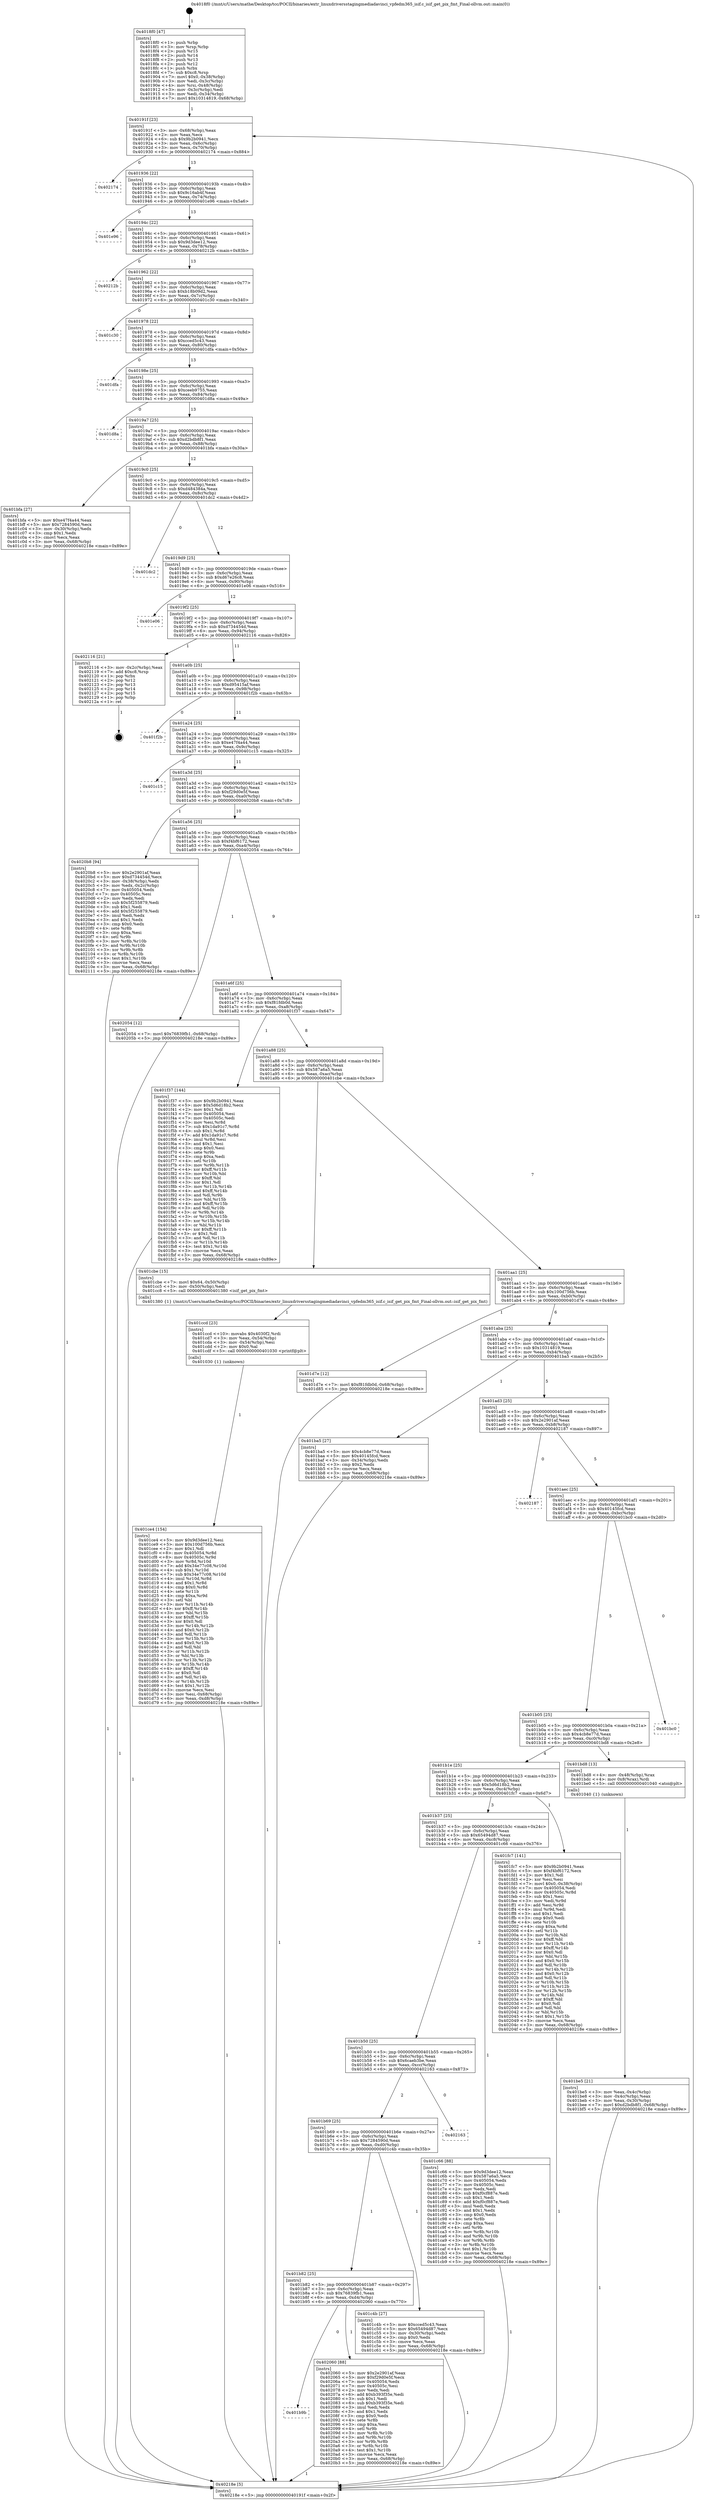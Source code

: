 digraph "0x4018f0" {
  label = "0x4018f0 (/mnt/c/Users/mathe/Desktop/tcc/POCII/binaries/extr_linuxdriversstagingmediadavinci_vpfedm365_isif.c_isif_get_pix_fmt_Final-ollvm.out::main(0))"
  labelloc = "t"
  node[shape=record]

  Entry [label="",width=0.3,height=0.3,shape=circle,fillcolor=black,style=filled]
  "0x40191f" [label="{
     0x40191f [23]\l
     | [instrs]\l
     &nbsp;&nbsp;0x40191f \<+3\>: mov -0x68(%rbp),%eax\l
     &nbsp;&nbsp;0x401922 \<+2\>: mov %eax,%ecx\l
     &nbsp;&nbsp;0x401924 \<+6\>: sub $0x9b2b0941,%ecx\l
     &nbsp;&nbsp;0x40192a \<+3\>: mov %eax,-0x6c(%rbp)\l
     &nbsp;&nbsp;0x40192d \<+3\>: mov %ecx,-0x70(%rbp)\l
     &nbsp;&nbsp;0x401930 \<+6\>: je 0000000000402174 \<main+0x884\>\l
  }"]
  "0x402174" [label="{
     0x402174\l
  }", style=dashed]
  "0x401936" [label="{
     0x401936 [22]\l
     | [instrs]\l
     &nbsp;&nbsp;0x401936 \<+5\>: jmp 000000000040193b \<main+0x4b\>\l
     &nbsp;&nbsp;0x40193b \<+3\>: mov -0x6c(%rbp),%eax\l
     &nbsp;&nbsp;0x40193e \<+5\>: sub $0x9c16ab4f,%eax\l
     &nbsp;&nbsp;0x401943 \<+3\>: mov %eax,-0x74(%rbp)\l
     &nbsp;&nbsp;0x401946 \<+6\>: je 0000000000401e96 \<main+0x5a6\>\l
  }"]
  Exit [label="",width=0.3,height=0.3,shape=circle,fillcolor=black,style=filled,peripheries=2]
  "0x401e96" [label="{
     0x401e96\l
  }", style=dashed]
  "0x40194c" [label="{
     0x40194c [22]\l
     | [instrs]\l
     &nbsp;&nbsp;0x40194c \<+5\>: jmp 0000000000401951 \<main+0x61\>\l
     &nbsp;&nbsp;0x401951 \<+3\>: mov -0x6c(%rbp),%eax\l
     &nbsp;&nbsp;0x401954 \<+5\>: sub $0x9d3dee12,%eax\l
     &nbsp;&nbsp;0x401959 \<+3\>: mov %eax,-0x78(%rbp)\l
     &nbsp;&nbsp;0x40195c \<+6\>: je 000000000040212b \<main+0x83b\>\l
  }"]
  "0x401b9b" [label="{
     0x401b9b\l
  }", style=dashed]
  "0x40212b" [label="{
     0x40212b\l
  }", style=dashed]
  "0x401962" [label="{
     0x401962 [22]\l
     | [instrs]\l
     &nbsp;&nbsp;0x401962 \<+5\>: jmp 0000000000401967 \<main+0x77\>\l
     &nbsp;&nbsp;0x401967 \<+3\>: mov -0x6c(%rbp),%eax\l
     &nbsp;&nbsp;0x40196a \<+5\>: sub $0xb18b09d2,%eax\l
     &nbsp;&nbsp;0x40196f \<+3\>: mov %eax,-0x7c(%rbp)\l
     &nbsp;&nbsp;0x401972 \<+6\>: je 0000000000401c30 \<main+0x340\>\l
  }"]
  "0x402060" [label="{
     0x402060 [88]\l
     | [instrs]\l
     &nbsp;&nbsp;0x402060 \<+5\>: mov $0x2e2901af,%eax\l
     &nbsp;&nbsp;0x402065 \<+5\>: mov $0xf29d0e5f,%ecx\l
     &nbsp;&nbsp;0x40206a \<+7\>: mov 0x405054,%edx\l
     &nbsp;&nbsp;0x402071 \<+7\>: mov 0x40505c,%esi\l
     &nbsp;&nbsp;0x402078 \<+2\>: mov %edx,%edi\l
     &nbsp;&nbsp;0x40207a \<+6\>: add $0xb393f35e,%edi\l
     &nbsp;&nbsp;0x402080 \<+3\>: sub $0x1,%edi\l
     &nbsp;&nbsp;0x402083 \<+6\>: sub $0xb393f35e,%edi\l
     &nbsp;&nbsp;0x402089 \<+3\>: imul %edi,%edx\l
     &nbsp;&nbsp;0x40208c \<+3\>: and $0x1,%edx\l
     &nbsp;&nbsp;0x40208f \<+3\>: cmp $0x0,%edx\l
     &nbsp;&nbsp;0x402092 \<+4\>: sete %r8b\l
     &nbsp;&nbsp;0x402096 \<+3\>: cmp $0xa,%esi\l
     &nbsp;&nbsp;0x402099 \<+4\>: setl %r9b\l
     &nbsp;&nbsp;0x40209d \<+3\>: mov %r8b,%r10b\l
     &nbsp;&nbsp;0x4020a0 \<+3\>: and %r9b,%r10b\l
     &nbsp;&nbsp;0x4020a3 \<+3\>: xor %r9b,%r8b\l
     &nbsp;&nbsp;0x4020a6 \<+3\>: or %r8b,%r10b\l
     &nbsp;&nbsp;0x4020a9 \<+4\>: test $0x1,%r10b\l
     &nbsp;&nbsp;0x4020ad \<+3\>: cmovne %ecx,%eax\l
     &nbsp;&nbsp;0x4020b0 \<+3\>: mov %eax,-0x68(%rbp)\l
     &nbsp;&nbsp;0x4020b3 \<+5\>: jmp 000000000040218e \<main+0x89e\>\l
  }"]
  "0x401c30" [label="{
     0x401c30\l
  }", style=dashed]
  "0x401978" [label="{
     0x401978 [22]\l
     | [instrs]\l
     &nbsp;&nbsp;0x401978 \<+5\>: jmp 000000000040197d \<main+0x8d\>\l
     &nbsp;&nbsp;0x40197d \<+3\>: mov -0x6c(%rbp),%eax\l
     &nbsp;&nbsp;0x401980 \<+5\>: sub $0xcced5c43,%eax\l
     &nbsp;&nbsp;0x401985 \<+3\>: mov %eax,-0x80(%rbp)\l
     &nbsp;&nbsp;0x401988 \<+6\>: je 0000000000401dfa \<main+0x50a\>\l
  }"]
  "0x401ce4" [label="{
     0x401ce4 [154]\l
     | [instrs]\l
     &nbsp;&nbsp;0x401ce4 \<+5\>: mov $0x9d3dee12,%esi\l
     &nbsp;&nbsp;0x401ce9 \<+5\>: mov $0x100d756b,%ecx\l
     &nbsp;&nbsp;0x401cee \<+2\>: mov $0x1,%dl\l
     &nbsp;&nbsp;0x401cf0 \<+8\>: mov 0x405054,%r8d\l
     &nbsp;&nbsp;0x401cf8 \<+8\>: mov 0x40505c,%r9d\l
     &nbsp;&nbsp;0x401d00 \<+3\>: mov %r8d,%r10d\l
     &nbsp;&nbsp;0x401d03 \<+7\>: add $0x34e77c08,%r10d\l
     &nbsp;&nbsp;0x401d0a \<+4\>: sub $0x1,%r10d\l
     &nbsp;&nbsp;0x401d0e \<+7\>: sub $0x34e77c08,%r10d\l
     &nbsp;&nbsp;0x401d15 \<+4\>: imul %r10d,%r8d\l
     &nbsp;&nbsp;0x401d19 \<+4\>: and $0x1,%r8d\l
     &nbsp;&nbsp;0x401d1d \<+4\>: cmp $0x0,%r8d\l
     &nbsp;&nbsp;0x401d21 \<+4\>: sete %r11b\l
     &nbsp;&nbsp;0x401d25 \<+4\>: cmp $0xa,%r9d\l
     &nbsp;&nbsp;0x401d29 \<+3\>: setl %bl\l
     &nbsp;&nbsp;0x401d2c \<+3\>: mov %r11b,%r14b\l
     &nbsp;&nbsp;0x401d2f \<+4\>: xor $0xff,%r14b\l
     &nbsp;&nbsp;0x401d33 \<+3\>: mov %bl,%r15b\l
     &nbsp;&nbsp;0x401d36 \<+4\>: xor $0xff,%r15b\l
     &nbsp;&nbsp;0x401d3a \<+3\>: xor $0x0,%dl\l
     &nbsp;&nbsp;0x401d3d \<+3\>: mov %r14b,%r12b\l
     &nbsp;&nbsp;0x401d40 \<+4\>: and $0x0,%r12b\l
     &nbsp;&nbsp;0x401d44 \<+3\>: and %dl,%r11b\l
     &nbsp;&nbsp;0x401d47 \<+3\>: mov %r15b,%r13b\l
     &nbsp;&nbsp;0x401d4a \<+4\>: and $0x0,%r13b\l
     &nbsp;&nbsp;0x401d4e \<+2\>: and %dl,%bl\l
     &nbsp;&nbsp;0x401d50 \<+3\>: or %r11b,%r12b\l
     &nbsp;&nbsp;0x401d53 \<+3\>: or %bl,%r13b\l
     &nbsp;&nbsp;0x401d56 \<+3\>: xor %r13b,%r12b\l
     &nbsp;&nbsp;0x401d59 \<+3\>: or %r15b,%r14b\l
     &nbsp;&nbsp;0x401d5c \<+4\>: xor $0xff,%r14b\l
     &nbsp;&nbsp;0x401d60 \<+3\>: or $0x0,%dl\l
     &nbsp;&nbsp;0x401d63 \<+3\>: and %dl,%r14b\l
     &nbsp;&nbsp;0x401d66 \<+3\>: or %r14b,%r12b\l
     &nbsp;&nbsp;0x401d69 \<+4\>: test $0x1,%r12b\l
     &nbsp;&nbsp;0x401d6d \<+3\>: cmovne %ecx,%esi\l
     &nbsp;&nbsp;0x401d70 \<+3\>: mov %esi,-0x68(%rbp)\l
     &nbsp;&nbsp;0x401d73 \<+6\>: mov %eax,-0xd8(%rbp)\l
     &nbsp;&nbsp;0x401d79 \<+5\>: jmp 000000000040218e \<main+0x89e\>\l
  }"]
  "0x401dfa" [label="{
     0x401dfa\l
  }", style=dashed]
  "0x40198e" [label="{
     0x40198e [25]\l
     | [instrs]\l
     &nbsp;&nbsp;0x40198e \<+5\>: jmp 0000000000401993 \<main+0xa3\>\l
     &nbsp;&nbsp;0x401993 \<+3\>: mov -0x6c(%rbp),%eax\l
     &nbsp;&nbsp;0x401996 \<+5\>: sub $0xceeb9755,%eax\l
     &nbsp;&nbsp;0x40199b \<+6\>: mov %eax,-0x84(%rbp)\l
     &nbsp;&nbsp;0x4019a1 \<+6\>: je 0000000000401d8a \<main+0x49a\>\l
  }"]
  "0x401ccd" [label="{
     0x401ccd [23]\l
     | [instrs]\l
     &nbsp;&nbsp;0x401ccd \<+10\>: movabs $0x4030f2,%rdi\l
     &nbsp;&nbsp;0x401cd7 \<+3\>: mov %eax,-0x54(%rbp)\l
     &nbsp;&nbsp;0x401cda \<+3\>: mov -0x54(%rbp),%esi\l
     &nbsp;&nbsp;0x401cdd \<+2\>: mov $0x0,%al\l
     &nbsp;&nbsp;0x401cdf \<+5\>: call 0000000000401030 \<printf@plt\>\l
     | [calls]\l
     &nbsp;&nbsp;0x401030 \{1\} (unknown)\l
  }"]
  "0x401d8a" [label="{
     0x401d8a\l
  }", style=dashed]
  "0x4019a7" [label="{
     0x4019a7 [25]\l
     | [instrs]\l
     &nbsp;&nbsp;0x4019a7 \<+5\>: jmp 00000000004019ac \<main+0xbc\>\l
     &nbsp;&nbsp;0x4019ac \<+3\>: mov -0x6c(%rbp),%eax\l
     &nbsp;&nbsp;0x4019af \<+5\>: sub $0xd2bdb8f1,%eax\l
     &nbsp;&nbsp;0x4019b4 \<+6\>: mov %eax,-0x88(%rbp)\l
     &nbsp;&nbsp;0x4019ba \<+6\>: je 0000000000401bfa \<main+0x30a\>\l
  }"]
  "0x401b82" [label="{
     0x401b82 [25]\l
     | [instrs]\l
     &nbsp;&nbsp;0x401b82 \<+5\>: jmp 0000000000401b87 \<main+0x297\>\l
     &nbsp;&nbsp;0x401b87 \<+3\>: mov -0x6c(%rbp),%eax\l
     &nbsp;&nbsp;0x401b8a \<+5\>: sub $0x76839fb1,%eax\l
     &nbsp;&nbsp;0x401b8f \<+6\>: mov %eax,-0xd4(%rbp)\l
     &nbsp;&nbsp;0x401b95 \<+6\>: je 0000000000402060 \<main+0x770\>\l
  }"]
  "0x401bfa" [label="{
     0x401bfa [27]\l
     | [instrs]\l
     &nbsp;&nbsp;0x401bfa \<+5\>: mov $0xe47f4a44,%eax\l
     &nbsp;&nbsp;0x401bff \<+5\>: mov $0x7284590d,%ecx\l
     &nbsp;&nbsp;0x401c04 \<+3\>: mov -0x30(%rbp),%edx\l
     &nbsp;&nbsp;0x401c07 \<+3\>: cmp $0x1,%edx\l
     &nbsp;&nbsp;0x401c0a \<+3\>: cmovl %ecx,%eax\l
     &nbsp;&nbsp;0x401c0d \<+3\>: mov %eax,-0x68(%rbp)\l
     &nbsp;&nbsp;0x401c10 \<+5\>: jmp 000000000040218e \<main+0x89e\>\l
  }"]
  "0x4019c0" [label="{
     0x4019c0 [25]\l
     | [instrs]\l
     &nbsp;&nbsp;0x4019c0 \<+5\>: jmp 00000000004019c5 \<main+0xd5\>\l
     &nbsp;&nbsp;0x4019c5 \<+3\>: mov -0x6c(%rbp),%eax\l
     &nbsp;&nbsp;0x4019c8 \<+5\>: sub $0xd484384a,%eax\l
     &nbsp;&nbsp;0x4019cd \<+6\>: mov %eax,-0x8c(%rbp)\l
     &nbsp;&nbsp;0x4019d3 \<+6\>: je 0000000000401dc2 \<main+0x4d2\>\l
  }"]
  "0x401c4b" [label="{
     0x401c4b [27]\l
     | [instrs]\l
     &nbsp;&nbsp;0x401c4b \<+5\>: mov $0xcced5c43,%eax\l
     &nbsp;&nbsp;0x401c50 \<+5\>: mov $0x65494d87,%ecx\l
     &nbsp;&nbsp;0x401c55 \<+3\>: mov -0x30(%rbp),%edx\l
     &nbsp;&nbsp;0x401c58 \<+3\>: cmp $0x0,%edx\l
     &nbsp;&nbsp;0x401c5b \<+3\>: cmove %ecx,%eax\l
     &nbsp;&nbsp;0x401c5e \<+3\>: mov %eax,-0x68(%rbp)\l
     &nbsp;&nbsp;0x401c61 \<+5\>: jmp 000000000040218e \<main+0x89e\>\l
  }"]
  "0x401dc2" [label="{
     0x401dc2\l
  }", style=dashed]
  "0x4019d9" [label="{
     0x4019d9 [25]\l
     | [instrs]\l
     &nbsp;&nbsp;0x4019d9 \<+5\>: jmp 00000000004019de \<main+0xee\>\l
     &nbsp;&nbsp;0x4019de \<+3\>: mov -0x6c(%rbp),%eax\l
     &nbsp;&nbsp;0x4019e1 \<+5\>: sub $0xd67e26c8,%eax\l
     &nbsp;&nbsp;0x4019e6 \<+6\>: mov %eax,-0x90(%rbp)\l
     &nbsp;&nbsp;0x4019ec \<+6\>: je 0000000000401e06 \<main+0x516\>\l
  }"]
  "0x401b69" [label="{
     0x401b69 [25]\l
     | [instrs]\l
     &nbsp;&nbsp;0x401b69 \<+5\>: jmp 0000000000401b6e \<main+0x27e\>\l
     &nbsp;&nbsp;0x401b6e \<+3\>: mov -0x6c(%rbp),%eax\l
     &nbsp;&nbsp;0x401b71 \<+5\>: sub $0x7284590d,%eax\l
     &nbsp;&nbsp;0x401b76 \<+6\>: mov %eax,-0xd0(%rbp)\l
     &nbsp;&nbsp;0x401b7c \<+6\>: je 0000000000401c4b \<main+0x35b\>\l
  }"]
  "0x401e06" [label="{
     0x401e06\l
  }", style=dashed]
  "0x4019f2" [label="{
     0x4019f2 [25]\l
     | [instrs]\l
     &nbsp;&nbsp;0x4019f2 \<+5\>: jmp 00000000004019f7 \<main+0x107\>\l
     &nbsp;&nbsp;0x4019f7 \<+3\>: mov -0x6c(%rbp),%eax\l
     &nbsp;&nbsp;0x4019fa \<+5\>: sub $0xd734454d,%eax\l
     &nbsp;&nbsp;0x4019ff \<+6\>: mov %eax,-0x94(%rbp)\l
     &nbsp;&nbsp;0x401a05 \<+6\>: je 0000000000402116 \<main+0x826\>\l
  }"]
  "0x402163" [label="{
     0x402163\l
  }", style=dashed]
  "0x402116" [label="{
     0x402116 [21]\l
     | [instrs]\l
     &nbsp;&nbsp;0x402116 \<+3\>: mov -0x2c(%rbp),%eax\l
     &nbsp;&nbsp;0x402119 \<+7\>: add $0xc8,%rsp\l
     &nbsp;&nbsp;0x402120 \<+1\>: pop %rbx\l
     &nbsp;&nbsp;0x402121 \<+2\>: pop %r12\l
     &nbsp;&nbsp;0x402123 \<+2\>: pop %r13\l
     &nbsp;&nbsp;0x402125 \<+2\>: pop %r14\l
     &nbsp;&nbsp;0x402127 \<+2\>: pop %r15\l
     &nbsp;&nbsp;0x402129 \<+1\>: pop %rbp\l
     &nbsp;&nbsp;0x40212a \<+1\>: ret\l
  }"]
  "0x401a0b" [label="{
     0x401a0b [25]\l
     | [instrs]\l
     &nbsp;&nbsp;0x401a0b \<+5\>: jmp 0000000000401a10 \<main+0x120\>\l
     &nbsp;&nbsp;0x401a10 \<+3\>: mov -0x6c(%rbp),%eax\l
     &nbsp;&nbsp;0x401a13 \<+5\>: sub $0xd95415af,%eax\l
     &nbsp;&nbsp;0x401a18 \<+6\>: mov %eax,-0x98(%rbp)\l
     &nbsp;&nbsp;0x401a1e \<+6\>: je 0000000000401f2b \<main+0x63b\>\l
  }"]
  "0x401b50" [label="{
     0x401b50 [25]\l
     | [instrs]\l
     &nbsp;&nbsp;0x401b50 \<+5\>: jmp 0000000000401b55 \<main+0x265\>\l
     &nbsp;&nbsp;0x401b55 \<+3\>: mov -0x6c(%rbp),%eax\l
     &nbsp;&nbsp;0x401b58 \<+5\>: sub $0x6caeb3be,%eax\l
     &nbsp;&nbsp;0x401b5d \<+6\>: mov %eax,-0xcc(%rbp)\l
     &nbsp;&nbsp;0x401b63 \<+6\>: je 0000000000402163 \<main+0x873\>\l
  }"]
  "0x401f2b" [label="{
     0x401f2b\l
  }", style=dashed]
  "0x401a24" [label="{
     0x401a24 [25]\l
     | [instrs]\l
     &nbsp;&nbsp;0x401a24 \<+5\>: jmp 0000000000401a29 \<main+0x139\>\l
     &nbsp;&nbsp;0x401a29 \<+3\>: mov -0x6c(%rbp),%eax\l
     &nbsp;&nbsp;0x401a2c \<+5\>: sub $0xe47f4a44,%eax\l
     &nbsp;&nbsp;0x401a31 \<+6\>: mov %eax,-0x9c(%rbp)\l
     &nbsp;&nbsp;0x401a37 \<+6\>: je 0000000000401c15 \<main+0x325\>\l
  }"]
  "0x401c66" [label="{
     0x401c66 [88]\l
     | [instrs]\l
     &nbsp;&nbsp;0x401c66 \<+5\>: mov $0x9d3dee12,%eax\l
     &nbsp;&nbsp;0x401c6b \<+5\>: mov $0x587a6a5,%ecx\l
     &nbsp;&nbsp;0x401c70 \<+7\>: mov 0x405054,%edx\l
     &nbsp;&nbsp;0x401c77 \<+7\>: mov 0x40505c,%esi\l
     &nbsp;&nbsp;0x401c7e \<+2\>: mov %edx,%edi\l
     &nbsp;&nbsp;0x401c80 \<+6\>: sub $0xf0cf887e,%edi\l
     &nbsp;&nbsp;0x401c86 \<+3\>: sub $0x1,%edi\l
     &nbsp;&nbsp;0x401c89 \<+6\>: add $0xf0cf887e,%edi\l
     &nbsp;&nbsp;0x401c8f \<+3\>: imul %edi,%edx\l
     &nbsp;&nbsp;0x401c92 \<+3\>: and $0x1,%edx\l
     &nbsp;&nbsp;0x401c95 \<+3\>: cmp $0x0,%edx\l
     &nbsp;&nbsp;0x401c98 \<+4\>: sete %r8b\l
     &nbsp;&nbsp;0x401c9c \<+3\>: cmp $0xa,%esi\l
     &nbsp;&nbsp;0x401c9f \<+4\>: setl %r9b\l
     &nbsp;&nbsp;0x401ca3 \<+3\>: mov %r8b,%r10b\l
     &nbsp;&nbsp;0x401ca6 \<+3\>: and %r9b,%r10b\l
     &nbsp;&nbsp;0x401ca9 \<+3\>: xor %r9b,%r8b\l
     &nbsp;&nbsp;0x401cac \<+3\>: or %r8b,%r10b\l
     &nbsp;&nbsp;0x401caf \<+4\>: test $0x1,%r10b\l
     &nbsp;&nbsp;0x401cb3 \<+3\>: cmovne %ecx,%eax\l
     &nbsp;&nbsp;0x401cb6 \<+3\>: mov %eax,-0x68(%rbp)\l
     &nbsp;&nbsp;0x401cb9 \<+5\>: jmp 000000000040218e \<main+0x89e\>\l
  }"]
  "0x401c15" [label="{
     0x401c15\l
  }", style=dashed]
  "0x401a3d" [label="{
     0x401a3d [25]\l
     | [instrs]\l
     &nbsp;&nbsp;0x401a3d \<+5\>: jmp 0000000000401a42 \<main+0x152\>\l
     &nbsp;&nbsp;0x401a42 \<+3\>: mov -0x6c(%rbp),%eax\l
     &nbsp;&nbsp;0x401a45 \<+5\>: sub $0xf29d0e5f,%eax\l
     &nbsp;&nbsp;0x401a4a \<+6\>: mov %eax,-0xa0(%rbp)\l
     &nbsp;&nbsp;0x401a50 \<+6\>: je 00000000004020b8 \<main+0x7c8\>\l
  }"]
  "0x401b37" [label="{
     0x401b37 [25]\l
     | [instrs]\l
     &nbsp;&nbsp;0x401b37 \<+5\>: jmp 0000000000401b3c \<main+0x24c\>\l
     &nbsp;&nbsp;0x401b3c \<+3\>: mov -0x6c(%rbp),%eax\l
     &nbsp;&nbsp;0x401b3f \<+5\>: sub $0x65494d87,%eax\l
     &nbsp;&nbsp;0x401b44 \<+6\>: mov %eax,-0xc8(%rbp)\l
     &nbsp;&nbsp;0x401b4a \<+6\>: je 0000000000401c66 \<main+0x376\>\l
  }"]
  "0x4020b8" [label="{
     0x4020b8 [94]\l
     | [instrs]\l
     &nbsp;&nbsp;0x4020b8 \<+5\>: mov $0x2e2901af,%eax\l
     &nbsp;&nbsp;0x4020bd \<+5\>: mov $0xd734454d,%ecx\l
     &nbsp;&nbsp;0x4020c2 \<+3\>: mov -0x38(%rbp),%edx\l
     &nbsp;&nbsp;0x4020c5 \<+3\>: mov %edx,-0x2c(%rbp)\l
     &nbsp;&nbsp;0x4020c8 \<+7\>: mov 0x405054,%edx\l
     &nbsp;&nbsp;0x4020cf \<+7\>: mov 0x40505c,%esi\l
     &nbsp;&nbsp;0x4020d6 \<+2\>: mov %edx,%edi\l
     &nbsp;&nbsp;0x4020d8 \<+6\>: sub $0x5f255879,%edi\l
     &nbsp;&nbsp;0x4020de \<+3\>: sub $0x1,%edi\l
     &nbsp;&nbsp;0x4020e1 \<+6\>: add $0x5f255879,%edi\l
     &nbsp;&nbsp;0x4020e7 \<+3\>: imul %edi,%edx\l
     &nbsp;&nbsp;0x4020ea \<+3\>: and $0x1,%edx\l
     &nbsp;&nbsp;0x4020ed \<+3\>: cmp $0x0,%edx\l
     &nbsp;&nbsp;0x4020f0 \<+4\>: sete %r8b\l
     &nbsp;&nbsp;0x4020f4 \<+3\>: cmp $0xa,%esi\l
     &nbsp;&nbsp;0x4020f7 \<+4\>: setl %r9b\l
     &nbsp;&nbsp;0x4020fb \<+3\>: mov %r8b,%r10b\l
     &nbsp;&nbsp;0x4020fe \<+3\>: and %r9b,%r10b\l
     &nbsp;&nbsp;0x402101 \<+3\>: xor %r9b,%r8b\l
     &nbsp;&nbsp;0x402104 \<+3\>: or %r8b,%r10b\l
     &nbsp;&nbsp;0x402107 \<+4\>: test $0x1,%r10b\l
     &nbsp;&nbsp;0x40210b \<+3\>: cmovne %ecx,%eax\l
     &nbsp;&nbsp;0x40210e \<+3\>: mov %eax,-0x68(%rbp)\l
     &nbsp;&nbsp;0x402111 \<+5\>: jmp 000000000040218e \<main+0x89e\>\l
  }"]
  "0x401a56" [label="{
     0x401a56 [25]\l
     | [instrs]\l
     &nbsp;&nbsp;0x401a56 \<+5\>: jmp 0000000000401a5b \<main+0x16b\>\l
     &nbsp;&nbsp;0x401a5b \<+3\>: mov -0x6c(%rbp),%eax\l
     &nbsp;&nbsp;0x401a5e \<+5\>: sub $0xf4bf6172,%eax\l
     &nbsp;&nbsp;0x401a63 \<+6\>: mov %eax,-0xa4(%rbp)\l
     &nbsp;&nbsp;0x401a69 \<+6\>: je 0000000000402054 \<main+0x764\>\l
  }"]
  "0x401fc7" [label="{
     0x401fc7 [141]\l
     | [instrs]\l
     &nbsp;&nbsp;0x401fc7 \<+5\>: mov $0x9b2b0941,%eax\l
     &nbsp;&nbsp;0x401fcc \<+5\>: mov $0xf4bf6172,%ecx\l
     &nbsp;&nbsp;0x401fd1 \<+2\>: mov $0x1,%dl\l
     &nbsp;&nbsp;0x401fd3 \<+2\>: xor %esi,%esi\l
     &nbsp;&nbsp;0x401fd5 \<+7\>: movl $0x0,-0x38(%rbp)\l
     &nbsp;&nbsp;0x401fdc \<+7\>: mov 0x405054,%edi\l
     &nbsp;&nbsp;0x401fe3 \<+8\>: mov 0x40505c,%r8d\l
     &nbsp;&nbsp;0x401feb \<+3\>: sub $0x1,%esi\l
     &nbsp;&nbsp;0x401fee \<+3\>: mov %edi,%r9d\l
     &nbsp;&nbsp;0x401ff1 \<+3\>: add %esi,%r9d\l
     &nbsp;&nbsp;0x401ff4 \<+4\>: imul %r9d,%edi\l
     &nbsp;&nbsp;0x401ff8 \<+3\>: and $0x1,%edi\l
     &nbsp;&nbsp;0x401ffb \<+3\>: cmp $0x0,%edi\l
     &nbsp;&nbsp;0x401ffe \<+4\>: sete %r10b\l
     &nbsp;&nbsp;0x402002 \<+4\>: cmp $0xa,%r8d\l
     &nbsp;&nbsp;0x402006 \<+4\>: setl %r11b\l
     &nbsp;&nbsp;0x40200a \<+3\>: mov %r10b,%bl\l
     &nbsp;&nbsp;0x40200d \<+3\>: xor $0xff,%bl\l
     &nbsp;&nbsp;0x402010 \<+3\>: mov %r11b,%r14b\l
     &nbsp;&nbsp;0x402013 \<+4\>: xor $0xff,%r14b\l
     &nbsp;&nbsp;0x402017 \<+3\>: xor $0x0,%dl\l
     &nbsp;&nbsp;0x40201a \<+3\>: mov %bl,%r15b\l
     &nbsp;&nbsp;0x40201d \<+4\>: and $0x0,%r15b\l
     &nbsp;&nbsp;0x402021 \<+3\>: and %dl,%r10b\l
     &nbsp;&nbsp;0x402024 \<+3\>: mov %r14b,%r12b\l
     &nbsp;&nbsp;0x402027 \<+4\>: and $0x0,%r12b\l
     &nbsp;&nbsp;0x40202b \<+3\>: and %dl,%r11b\l
     &nbsp;&nbsp;0x40202e \<+3\>: or %r10b,%r15b\l
     &nbsp;&nbsp;0x402031 \<+3\>: or %r11b,%r12b\l
     &nbsp;&nbsp;0x402034 \<+3\>: xor %r12b,%r15b\l
     &nbsp;&nbsp;0x402037 \<+3\>: or %r14b,%bl\l
     &nbsp;&nbsp;0x40203a \<+3\>: xor $0xff,%bl\l
     &nbsp;&nbsp;0x40203d \<+3\>: or $0x0,%dl\l
     &nbsp;&nbsp;0x402040 \<+2\>: and %dl,%bl\l
     &nbsp;&nbsp;0x402042 \<+3\>: or %bl,%r15b\l
     &nbsp;&nbsp;0x402045 \<+4\>: test $0x1,%r15b\l
     &nbsp;&nbsp;0x402049 \<+3\>: cmovne %ecx,%eax\l
     &nbsp;&nbsp;0x40204c \<+3\>: mov %eax,-0x68(%rbp)\l
     &nbsp;&nbsp;0x40204f \<+5\>: jmp 000000000040218e \<main+0x89e\>\l
  }"]
  "0x402054" [label="{
     0x402054 [12]\l
     | [instrs]\l
     &nbsp;&nbsp;0x402054 \<+7\>: movl $0x76839fb1,-0x68(%rbp)\l
     &nbsp;&nbsp;0x40205b \<+5\>: jmp 000000000040218e \<main+0x89e\>\l
  }"]
  "0x401a6f" [label="{
     0x401a6f [25]\l
     | [instrs]\l
     &nbsp;&nbsp;0x401a6f \<+5\>: jmp 0000000000401a74 \<main+0x184\>\l
     &nbsp;&nbsp;0x401a74 \<+3\>: mov -0x6c(%rbp),%eax\l
     &nbsp;&nbsp;0x401a77 \<+5\>: sub $0xf81fdb0d,%eax\l
     &nbsp;&nbsp;0x401a7c \<+6\>: mov %eax,-0xa8(%rbp)\l
     &nbsp;&nbsp;0x401a82 \<+6\>: je 0000000000401f37 \<main+0x647\>\l
  }"]
  "0x401be5" [label="{
     0x401be5 [21]\l
     | [instrs]\l
     &nbsp;&nbsp;0x401be5 \<+3\>: mov %eax,-0x4c(%rbp)\l
     &nbsp;&nbsp;0x401be8 \<+3\>: mov -0x4c(%rbp),%eax\l
     &nbsp;&nbsp;0x401beb \<+3\>: mov %eax,-0x30(%rbp)\l
     &nbsp;&nbsp;0x401bee \<+7\>: movl $0xd2bdb8f1,-0x68(%rbp)\l
     &nbsp;&nbsp;0x401bf5 \<+5\>: jmp 000000000040218e \<main+0x89e\>\l
  }"]
  "0x401f37" [label="{
     0x401f37 [144]\l
     | [instrs]\l
     &nbsp;&nbsp;0x401f37 \<+5\>: mov $0x9b2b0941,%eax\l
     &nbsp;&nbsp;0x401f3c \<+5\>: mov $0x5d6d18b2,%ecx\l
     &nbsp;&nbsp;0x401f41 \<+2\>: mov $0x1,%dl\l
     &nbsp;&nbsp;0x401f43 \<+7\>: mov 0x405054,%esi\l
     &nbsp;&nbsp;0x401f4a \<+7\>: mov 0x40505c,%edi\l
     &nbsp;&nbsp;0x401f51 \<+3\>: mov %esi,%r8d\l
     &nbsp;&nbsp;0x401f54 \<+7\>: sub $0x1da91c7,%r8d\l
     &nbsp;&nbsp;0x401f5b \<+4\>: sub $0x1,%r8d\l
     &nbsp;&nbsp;0x401f5f \<+7\>: add $0x1da91c7,%r8d\l
     &nbsp;&nbsp;0x401f66 \<+4\>: imul %r8d,%esi\l
     &nbsp;&nbsp;0x401f6a \<+3\>: and $0x1,%esi\l
     &nbsp;&nbsp;0x401f6d \<+3\>: cmp $0x0,%esi\l
     &nbsp;&nbsp;0x401f70 \<+4\>: sete %r9b\l
     &nbsp;&nbsp;0x401f74 \<+3\>: cmp $0xa,%edi\l
     &nbsp;&nbsp;0x401f77 \<+4\>: setl %r10b\l
     &nbsp;&nbsp;0x401f7b \<+3\>: mov %r9b,%r11b\l
     &nbsp;&nbsp;0x401f7e \<+4\>: xor $0xff,%r11b\l
     &nbsp;&nbsp;0x401f82 \<+3\>: mov %r10b,%bl\l
     &nbsp;&nbsp;0x401f85 \<+3\>: xor $0xff,%bl\l
     &nbsp;&nbsp;0x401f88 \<+3\>: xor $0x1,%dl\l
     &nbsp;&nbsp;0x401f8b \<+3\>: mov %r11b,%r14b\l
     &nbsp;&nbsp;0x401f8e \<+4\>: and $0xff,%r14b\l
     &nbsp;&nbsp;0x401f92 \<+3\>: and %dl,%r9b\l
     &nbsp;&nbsp;0x401f95 \<+3\>: mov %bl,%r15b\l
     &nbsp;&nbsp;0x401f98 \<+4\>: and $0xff,%r15b\l
     &nbsp;&nbsp;0x401f9c \<+3\>: and %dl,%r10b\l
     &nbsp;&nbsp;0x401f9f \<+3\>: or %r9b,%r14b\l
     &nbsp;&nbsp;0x401fa2 \<+3\>: or %r10b,%r15b\l
     &nbsp;&nbsp;0x401fa5 \<+3\>: xor %r15b,%r14b\l
     &nbsp;&nbsp;0x401fa8 \<+3\>: or %bl,%r11b\l
     &nbsp;&nbsp;0x401fab \<+4\>: xor $0xff,%r11b\l
     &nbsp;&nbsp;0x401faf \<+3\>: or $0x1,%dl\l
     &nbsp;&nbsp;0x401fb2 \<+3\>: and %dl,%r11b\l
     &nbsp;&nbsp;0x401fb5 \<+3\>: or %r11b,%r14b\l
     &nbsp;&nbsp;0x401fb8 \<+4\>: test $0x1,%r14b\l
     &nbsp;&nbsp;0x401fbc \<+3\>: cmovne %ecx,%eax\l
     &nbsp;&nbsp;0x401fbf \<+3\>: mov %eax,-0x68(%rbp)\l
     &nbsp;&nbsp;0x401fc2 \<+5\>: jmp 000000000040218e \<main+0x89e\>\l
  }"]
  "0x401a88" [label="{
     0x401a88 [25]\l
     | [instrs]\l
     &nbsp;&nbsp;0x401a88 \<+5\>: jmp 0000000000401a8d \<main+0x19d\>\l
     &nbsp;&nbsp;0x401a8d \<+3\>: mov -0x6c(%rbp),%eax\l
     &nbsp;&nbsp;0x401a90 \<+5\>: sub $0x587a6a5,%eax\l
     &nbsp;&nbsp;0x401a95 \<+6\>: mov %eax,-0xac(%rbp)\l
     &nbsp;&nbsp;0x401a9b \<+6\>: je 0000000000401cbe \<main+0x3ce\>\l
  }"]
  "0x401b1e" [label="{
     0x401b1e [25]\l
     | [instrs]\l
     &nbsp;&nbsp;0x401b1e \<+5\>: jmp 0000000000401b23 \<main+0x233\>\l
     &nbsp;&nbsp;0x401b23 \<+3\>: mov -0x6c(%rbp),%eax\l
     &nbsp;&nbsp;0x401b26 \<+5\>: sub $0x5d6d18b2,%eax\l
     &nbsp;&nbsp;0x401b2b \<+6\>: mov %eax,-0xc4(%rbp)\l
     &nbsp;&nbsp;0x401b31 \<+6\>: je 0000000000401fc7 \<main+0x6d7\>\l
  }"]
  "0x401cbe" [label="{
     0x401cbe [15]\l
     | [instrs]\l
     &nbsp;&nbsp;0x401cbe \<+7\>: movl $0x64,-0x50(%rbp)\l
     &nbsp;&nbsp;0x401cc5 \<+3\>: mov -0x50(%rbp),%edi\l
     &nbsp;&nbsp;0x401cc8 \<+5\>: call 0000000000401380 \<isif_get_pix_fmt\>\l
     | [calls]\l
     &nbsp;&nbsp;0x401380 \{1\} (/mnt/c/Users/mathe/Desktop/tcc/POCII/binaries/extr_linuxdriversstagingmediadavinci_vpfedm365_isif.c_isif_get_pix_fmt_Final-ollvm.out::isif_get_pix_fmt)\l
  }"]
  "0x401aa1" [label="{
     0x401aa1 [25]\l
     | [instrs]\l
     &nbsp;&nbsp;0x401aa1 \<+5\>: jmp 0000000000401aa6 \<main+0x1b6\>\l
     &nbsp;&nbsp;0x401aa6 \<+3\>: mov -0x6c(%rbp),%eax\l
     &nbsp;&nbsp;0x401aa9 \<+5\>: sub $0x100d756b,%eax\l
     &nbsp;&nbsp;0x401aae \<+6\>: mov %eax,-0xb0(%rbp)\l
     &nbsp;&nbsp;0x401ab4 \<+6\>: je 0000000000401d7e \<main+0x48e\>\l
  }"]
  "0x401bd8" [label="{
     0x401bd8 [13]\l
     | [instrs]\l
     &nbsp;&nbsp;0x401bd8 \<+4\>: mov -0x48(%rbp),%rax\l
     &nbsp;&nbsp;0x401bdc \<+4\>: mov 0x8(%rax),%rdi\l
     &nbsp;&nbsp;0x401be0 \<+5\>: call 0000000000401040 \<atoi@plt\>\l
     | [calls]\l
     &nbsp;&nbsp;0x401040 \{1\} (unknown)\l
  }"]
  "0x401d7e" [label="{
     0x401d7e [12]\l
     | [instrs]\l
     &nbsp;&nbsp;0x401d7e \<+7\>: movl $0xf81fdb0d,-0x68(%rbp)\l
     &nbsp;&nbsp;0x401d85 \<+5\>: jmp 000000000040218e \<main+0x89e\>\l
  }"]
  "0x401aba" [label="{
     0x401aba [25]\l
     | [instrs]\l
     &nbsp;&nbsp;0x401aba \<+5\>: jmp 0000000000401abf \<main+0x1cf\>\l
     &nbsp;&nbsp;0x401abf \<+3\>: mov -0x6c(%rbp),%eax\l
     &nbsp;&nbsp;0x401ac2 \<+5\>: sub $0x10314819,%eax\l
     &nbsp;&nbsp;0x401ac7 \<+6\>: mov %eax,-0xb4(%rbp)\l
     &nbsp;&nbsp;0x401acd \<+6\>: je 0000000000401ba5 \<main+0x2b5\>\l
  }"]
  "0x401b05" [label="{
     0x401b05 [25]\l
     | [instrs]\l
     &nbsp;&nbsp;0x401b05 \<+5\>: jmp 0000000000401b0a \<main+0x21a\>\l
     &nbsp;&nbsp;0x401b0a \<+3\>: mov -0x6c(%rbp),%eax\l
     &nbsp;&nbsp;0x401b0d \<+5\>: sub $0x4cb8e77d,%eax\l
     &nbsp;&nbsp;0x401b12 \<+6\>: mov %eax,-0xc0(%rbp)\l
     &nbsp;&nbsp;0x401b18 \<+6\>: je 0000000000401bd8 \<main+0x2e8\>\l
  }"]
  "0x401ba5" [label="{
     0x401ba5 [27]\l
     | [instrs]\l
     &nbsp;&nbsp;0x401ba5 \<+5\>: mov $0x4cb8e77d,%eax\l
     &nbsp;&nbsp;0x401baa \<+5\>: mov $0x40145fcd,%ecx\l
     &nbsp;&nbsp;0x401baf \<+3\>: mov -0x34(%rbp),%edx\l
     &nbsp;&nbsp;0x401bb2 \<+3\>: cmp $0x2,%edx\l
     &nbsp;&nbsp;0x401bb5 \<+3\>: cmovne %ecx,%eax\l
     &nbsp;&nbsp;0x401bb8 \<+3\>: mov %eax,-0x68(%rbp)\l
     &nbsp;&nbsp;0x401bbb \<+5\>: jmp 000000000040218e \<main+0x89e\>\l
  }"]
  "0x401ad3" [label="{
     0x401ad3 [25]\l
     | [instrs]\l
     &nbsp;&nbsp;0x401ad3 \<+5\>: jmp 0000000000401ad8 \<main+0x1e8\>\l
     &nbsp;&nbsp;0x401ad8 \<+3\>: mov -0x6c(%rbp),%eax\l
     &nbsp;&nbsp;0x401adb \<+5\>: sub $0x2e2901af,%eax\l
     &nbsp;&nbsp;0x401ae0 \<+6\>: mov %eax,-0xb8(%rbp)\l
     &nbsp;&nbsp;0x401ae6 \<+6\>: je 0000000000402187 \<main+0x897\>\l
  }"]
  "0x40218e" [label="{
     0x40218e [5]\l
     | [instrs]\l
     &nbsp;&nbsp;0x40218e \<+5\>: jmp 000000000040191f \<main+0x2f\>\l
  }"]
  "0x4018f0" [label="{
     0x4018f0 [47]\l
     | [instrs]\l
     &nbsp;&nbsp;0x4018f0 \<+1\>: push %rbp\l
     &nbsp;&nbsp;0x4018f1 \<+3\>: mov %rsp,%rbp\l
     &nbsp;&nbsp;0x4018f4 \<+2\>: push %r15\l
     &nbsp;&nbsp;0x4018f6 \<+2\>: push %r14\l
     &nbsp;&nbsp;0x4018f8 \<+2\>: push %r13\l
     &nbsp;&nbsp;0x4018fa \<+2\>: push %r12\l
     &nbsp;&nbsp;0x4018fc \<+1\>: push %rbx\l
     &nbsp;&nbsp;0x4018fd \<+7\>: sub $0xc8,%rsp\l
     &nbsp;&nbsp;0x401904 \<+7\>: movl $0x0,-0x38(%rbp)\l
     &nbsp;&nbsp;0x40190b \<+3\>: mov %edi,-0x3c(%rbp)\l
     &nbsp;&nbsp;0x40190e \<+4\>: mov %rsi,-0x48(%rbp)\l
     &nbsp;&nbsp;0x401912 \<+3\>: mov -0x3c(%rbp),%edi\l
     &nbsp;&nbsp;0x401915 \<+3\>: mov %edi,-0x34(%rbp)\l
     &nbsp;&nbsp;0x401918 \<+7\>: movl $0x10314819,-0x68(%rbp)\l
  }"]
  "0x401bc0" [label="{
     0x401bc0\l
  }", style=dashed]
  "0x402187" [label="{
     0x402187\l
  }", style=dashed]
  "0x401aec" [label="{
     0x401aec [25]\l
     | [instrs]\l
     &nbsp;&nbsp;0x401aec \<+5\>: jmp 0000000000401af1 \<main+0x201\>\l
     &nbsp;&nbsp;0x401af1 \<+3\>: mov -0x6c(%rbp),%eax\l
     &nbsp;&nbsp;0x401af4 \<+5\>: sub $0x40145fcd,%eax\l
     &nbsp;&nbsp;0x401af9 \<+6\>: mov %eax,-0xbc(%rbp)\l
     &nbsp;&nbsp;0x401aff \<+6\>: je 0000000000401bc0 \<main+0x2d0\>\l
  }"]
  Entry -> "0x4018f0" [label=" 1"]
  "0x40191f" -> "0x402174" [label=" 0"]
  "0x40191f" -> "0x401936" [label=" 13"]
  "0x402116" -> Exit [label=" 1"]
  "0x401936" -> "0x401e96" [label=" 0"]
  "0x401936" -> "0x40194c" [label=" 13"]
  "0x4020b8" -> "0x40218e" [label=" 1"]
  "0x40194c" -> "0x40212b" [label=" 0"]
  "0x40194c" -> "0x401962" [label=" 13"]
  "0x402060" -> "0x40218e" [label=" 1"]
  "0x401962" -> "0x401c30" [label=" 0"]
  "0x401962" -> "0x401978" [label=" 13"]
  "0x401b82" -> "0x401b9b" [label=" 0"]
  "0x401978" -> "0x401dfa" [label=" 0"]
  "0x401978" -> "0x40198e" [label=" 13"]
  "0x401b82" -> "0x402060" [label=" 1"]
  "0x40198e" -> "0x401d8a" [label=" 0"]
  "0x40198e" -> "0x4019a7" [label=" 13"]
  "0x402054" -> "0x40218e" [label=" 1"]
  "0x4019a7" -> "0x401bfa" [label=" 1"]
  "0x4019a7" -> "0x4019c0" [label=" 12"]
  "0x401fc7" -> "0x40218e" [label=" 1"]
  "0x4019c0" -> "0x401dc2" [label=" 0"]
  "0x4019c0" -> "0x4019d9" [label=" 12"]
  "0x401f37" -> "0x40218e" [label=" 1"]
  "0x4019d9" -> "0x401e06" [label=" 0"]
  "0x4019d9" -> "0x4019f2" [label=" 12"]
  "0x401ce4" -> "0x40218e" [label=" 1"]
  "0x4019f2" -> "0x402116" [label=" 1"]
  "0x4019f2" -> "0x401a0b" [label=" 11"]
  "0x401ccd" -> "0x401ce4" [label=" 1"]
  "0x401a0b" -> "0x401f2b" [label=" 0"]
  "0x401a0b" -> "0x401a24" [label=" 11"]
  "0x401c66" -> "0x40218e" [label=" 1"]
  "0x401a24" -> "0x401c15" [label=" 0"]
  "0x401a24" -> "0x401a3d" [label=" 11"]
  "0x401c4b" -> "0x40218e" [label=" 1"]
  "0x401a3d" -> "0x4020b8" [label=" 1"]
  "0x401a3d" -> "0x401a56" [label=" 10"]
  "0x401b69" -> "0x401c4b" [label=" 1"]
  "0x401a56" -> "0x402054" [label=" 1"]
  "0x401a56" -> "0x401a6f" [label=" 9"]
  "0x401d7e" -> "0x40218e" [label=" 1"]
  "0x401a6f" -> "0x401f37" [label=" 1"]
  "0x401a6f" -> "0x401a88" [label=" 8"]
  "0x401b50" -> "0x402163" [label=" 0"]
  "0x401a88" -> "0x401cbe" [label=" 1"]
  "0x401a88" -> "0x401aa1" [label=" 7"]
  "0x401cbe" -> "0x401ccd" [label=" 1"]
  "0x401aa1" -> "0x401d7e" [label=" 1"]
  "0x401aa1" -> "0x401aba" [label=" 6"]
  "0x401b37" -> "0x401b50" [label=" 2"]
  "0x401aba" -> "0x401ba5" [label=" 1"]
  "0x401aba" -> "0x401ad3" [label=" 5"]
  "0x401ba5" -> "0x40218e" [label=" 1"]
  "0x4018f0" -> "0x40191f" [label=" 1"]
  "0x40218e" -> "0x40191f" [label=" 12"]
  "0x401b69" -> "0x401b82" [label=" 1"]
  "0x401ad3" -> "0x402187" [label=" 0"]
  "0x401ad3" -> "0x401aec" [label=" 5"]
  "0x401b1e" -> "0x401b37" [label=" 3"]
  "0x401aec" -> "0x401bc0" [label=" 0"]
  "0x401aec" -> "0x401b05" [label=" 5"]
  "0x401b37" -> "0x401c66" [label=" 1"]
  "0x401b05" -> "0x401bd8" [label=" 1"]
  "0x401b05" -> "0x401b1e" [label=" 4"]
  "0x401bd8" -> "0x401be5" [label=" 1"]
  "0x401be5" -> "0x40218e" [label=" 1"]
  "0x401bfa" -> "0x40218e" [label=" 1"]
  "0x401b50" -> "0x401b69" [label=" 2"]
  "0x401b1e" -> "0x401fc7" [label=" 1"]
}
